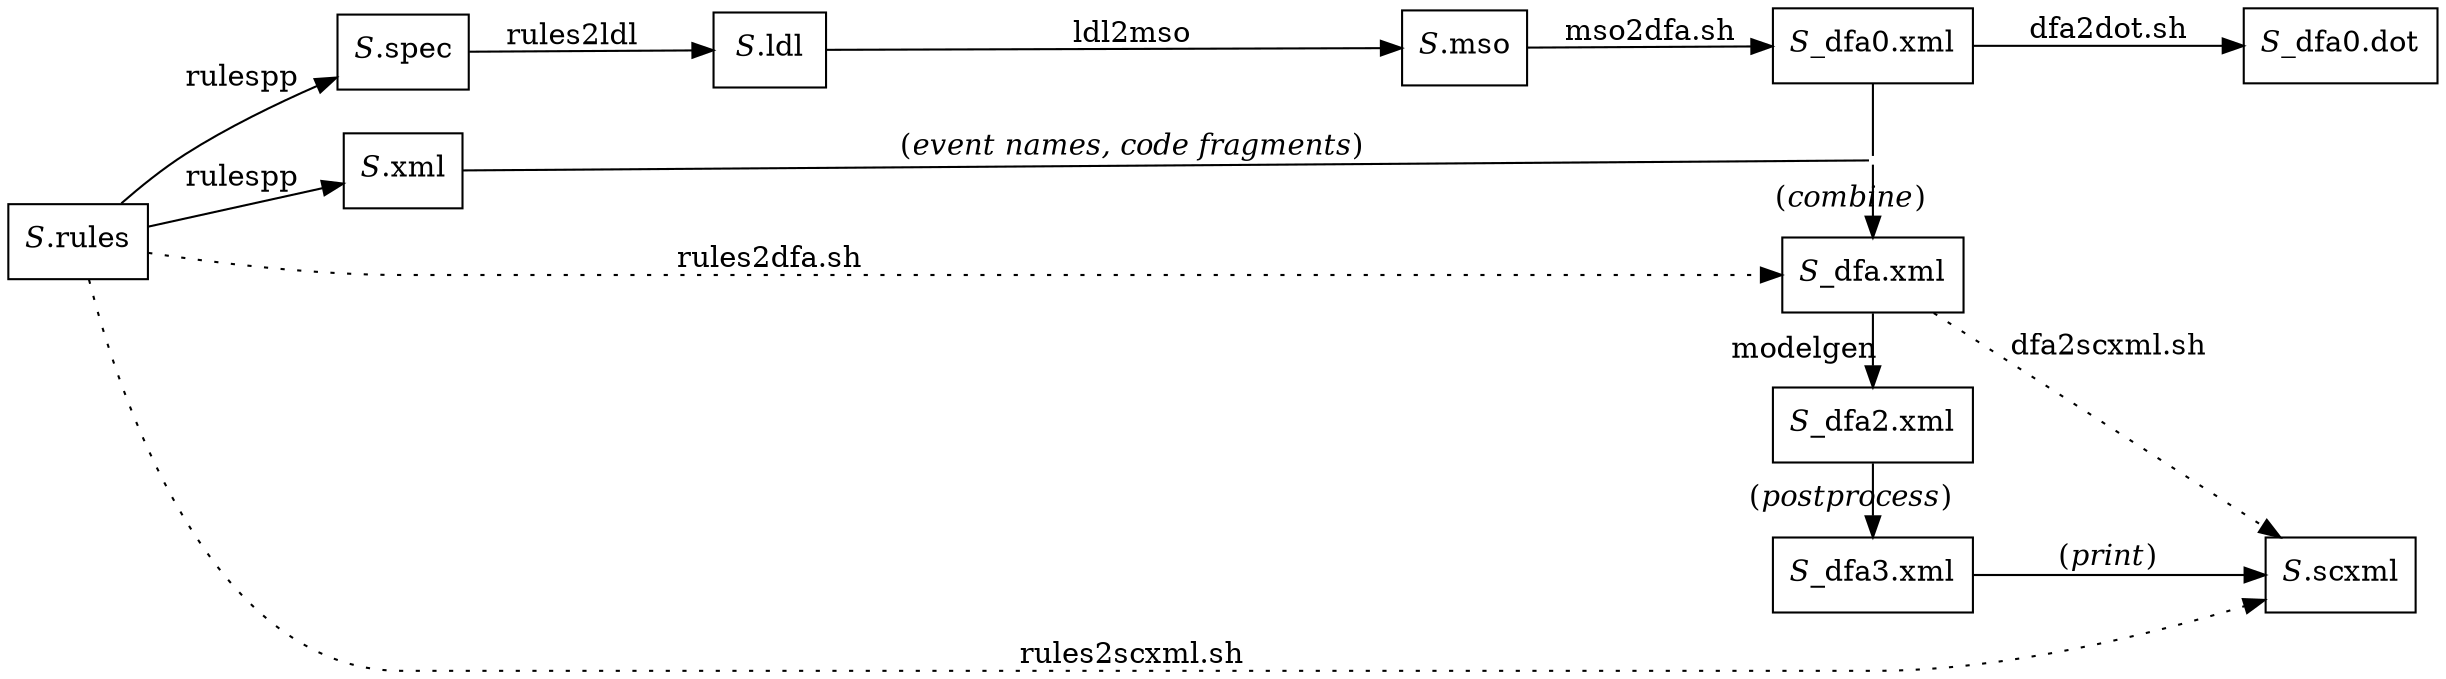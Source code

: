 // $Id: flow.dot,v 1.1 2019/07/06 23:15:18 sato Exp sato $

digraph flow {
  rankdir=LR
  node				[shape=box]

// --------------------------------------------------------------------------------
// file nodes
// --------------------------------------------------------------------------------
  rules				[label=<<I>S</I>.rules>]

  {rank=same
   spec				[label=<<I>S</I>.spec>]
   rules_xml			[label=<<I>S</I>.xml>]
  }

  ldl				[label=<<I>S</I>.ldl>]

  {rank=same
   mso				[label=<<I>S</I>.mso>]
  }

  {rank=same
   rankdir=TB
   dfa				[label=<<I>S</I>_dfa0.xml>]
   dummy1			[label="", shape=point, color=white]
   dfa2				[label=<<I>S</I>_dfa.xml>]
   dfa3				[label=<<I>S</I>_dfa2.xml>]
   dfa4				[label=<<I>S</I>_dfa3.xml>]
  }

  {rank=same
   dfadot			[label=<<I>S</I>_dfa0.dot>]
   scxml			[label=<<I>S</I>.scxml>]
  }

// --------------------------------------------------------------------------------
// flow
// --------------------------------------------------------------------------------

// rules
  rules -> spec			[label=rulespp]
  rules -> rules_xml		[label=rulespp]

  spec -> ldl			[label=rules2ldl]
  ldl -> mso			[label=ldl2mso]
  mso -> dfa			[label="mso2dfa.sh"]
  dfa -> dummy1			[arrowhead=none]
  dummy1 -> dfa2		[label=<(<I>combine</I>)>]
  dfa2 -> dfa3			[label="modelgen          ", labelfloat=true]
  dfa3 -> dfa4			[label=<(<I>postprocess</I>)>]
  dfa4 -> scxml			[label=<(<I>print</I>)>]

  rules_xml -> dummy1		[label=<(<I>event names, code fragments</I>)>, arrowhead=none]

//
  dfa -> dfadot			[label="dfa2dot.sh"]

//
  rules -> scxml		[label="rules2scxml.sh", style=dotted]
  rules -> dfa2			[label="rules2dfa.sh", style=dotted]
  dfa2 -> scxml			[label="dfa2scxml.sh", style=dotted]

}